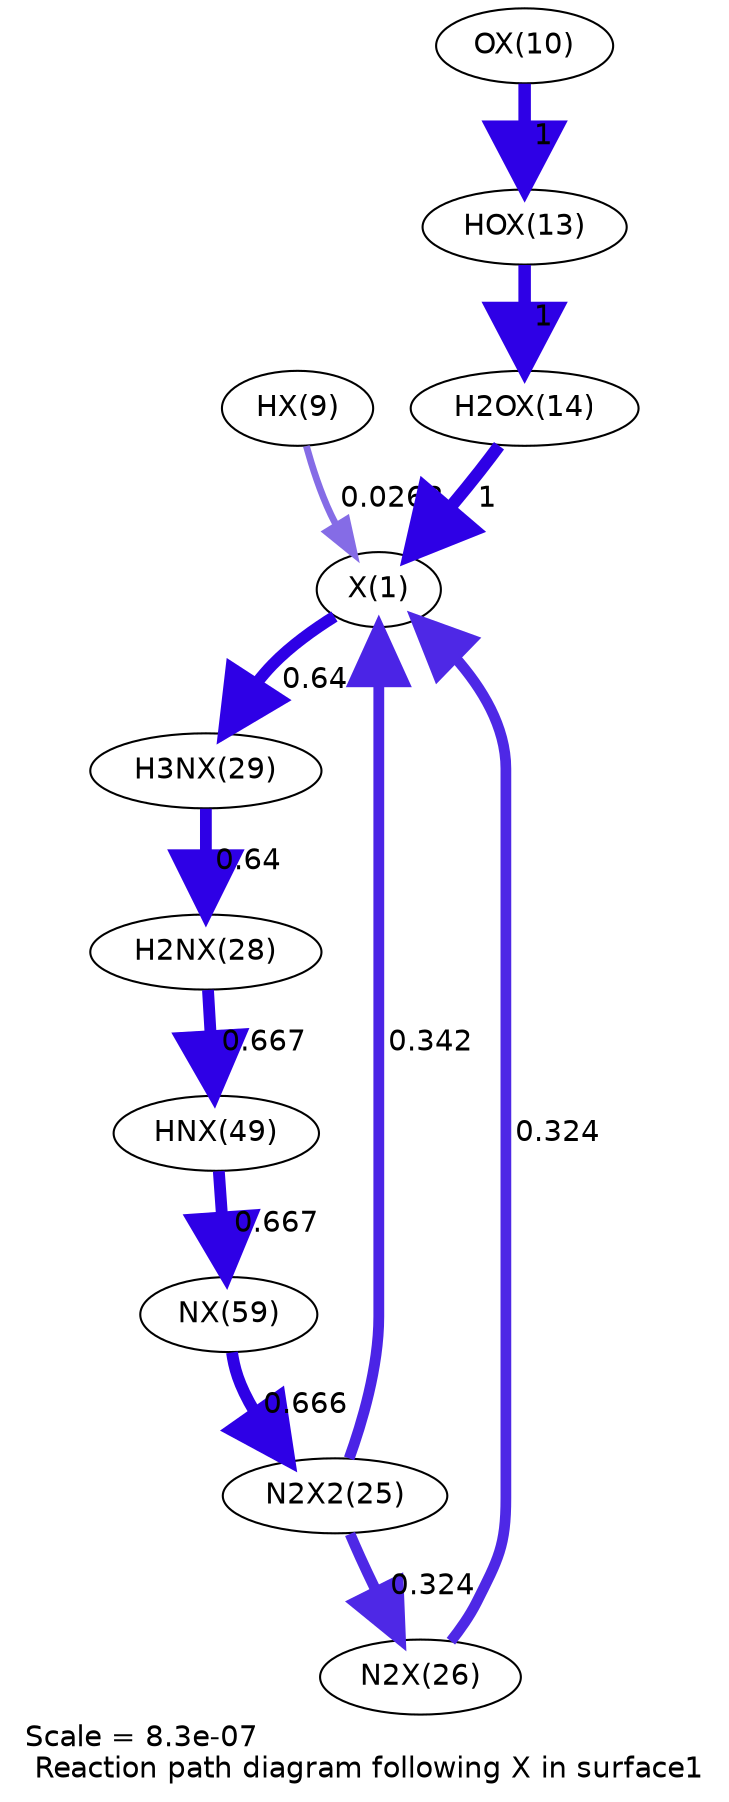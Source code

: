 digraph reaction_paths {
center=1;
s11 -> s20[fontname="Helvetica", penwidth=5.66, arrowsize=2.83, color="0.7, 1.14, 0.9"
, label=" 0.64"];
s12 -> s11[fontname="Helvetica", penwidth=3.27, arrowsize=1.63, color="0.7, 0.527, 0.9"
, label=" 0.0268"];
s15 -> s11[fontname="Helvetica", penwidth=6, arrowsize=3, color="0.7, 1.5, 0.9"
, label=" 1"];
s16 -> s11[fontname="Helvetica", penwidth=5.19, arrowsize=2.6, color="0.7, 0.842, 0.9"
, label=" 0.342"];
s17 -> s11[fontname="Helvetica", penwidth=5.15, arrowsize=2.58, color="0.7, 0.824, 0.9"
, label=" 0.324"];
s20 -> s19[fontname="Helvetica", penwidth=5.66, arrowsize=2.83, color="0.7, 1.14, 0.9"
, label=" 0.64"];
s19 -> s22[fontname="Helvetica", penwidth=5.69, arrowsize=2.85, color="0.7, 1.17, 0.9"
, label=" 0.667"];
s22 -> s23[fontname="Helvetica", penwidth=5.69, arrowsize=2.85, color="0.7, 1.17, 0.9"
, label=" 0.667"];
s13 -> s14[fontname="Helvetica", penwidth=6, arrowsize=3, color="0.7, 1.5, 0.9"
, label=" 1"];
s14 -> s15[fontname="Helvetica", penwidth=6, arrowsize=3, color="0.7, 1.5, 0.9"
, label=" 1"];
s23 -> s16[fontname="Helvetica", penwidth=5.69, arrowsize=2.85, color="0.7, 1.17, 0.9"
, label=" 0.666"];
s16 -> s17[fontname="Helvetica", penwidth=5.15, arrowsize=2.58, color="0.7, 0.824, 0.9"
, label=" 0.324"];
s11 [ fontname="Helvetica", label="X(1)"];
s12 [ fontname="Helvetica", label="HX(9)"];
s13 [ fontname="Helvetica", label="OX(10)"];
s14 [ fontname="Helvetica", label="HOX(13)"];
s15 [ fontname="Helvetica", label="H2OX(14)"];
s16 [ fontname="Helvetica", label="N2X2(25)"];
s17 [ fontname="Helvetica", label="N2X(26)"];
s19 [ fontname="Helvetica", label="H2NX(28)"];
s20 [ fontname="Helvetica", label="H3NX(29)"];
s22 [ fontname="Helvetica", label="HNX(49)"];
s23 [ fontname="Helvetica", label="NX(59)"];
 label = "Scale = 8.3e-07\l Reaction path diagram following X in surface1";
 fontname = "Helvetica";
}
